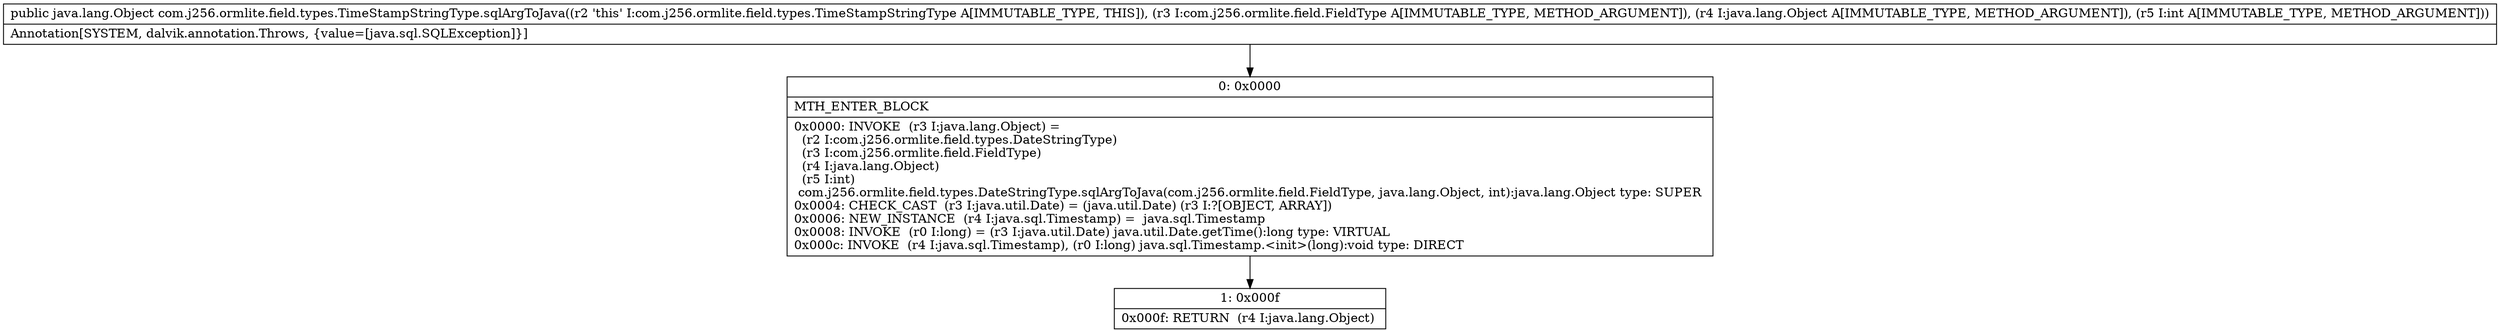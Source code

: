 digraph "CFG forcom.j256.ormlite.field.types.TimeStampStringType.sqlArgToJava(Lcom\/j256\/ormlite\/field\/FieldType;Ljava\/lang\/Object;I)Ljava\/lang\/Object;" {
Node_0 [shape=record,label="{0\:\ 0x0000|MTH_ENTER_BLOCK\l|0x0000: INVOKE  (r3 I:java.lang.Object) = \l  (r2 I:com.j256.ormlite.field.types.DateStringType)\l  (r3 I:com.j256.ormlite.field.FieldType)\l  (r4 I:java.lang.Object)\l  (r5 I:int)\l com.j256.ormlite.field.types.DateStringType.sqlArgToJava(com.j256.ormlite.field.FieldType, java.lang.Object, int):java.lang.Object type: SUPER \l0x0004: CHECK_CAST  (r3 I:java.util.Date) = (java.util.Date) (r3 I:?[OBJECT, ARRAY]) \l0x0006: NEW_INSTANCE  (r4 I:java.sql.Timestamp) =  java.sql.Timestamp \l0x0008: INVOKE  (r0 I:long) = (r3 I:java.util.Date) java.util.Date.getTime():long type: VIRTUAL \l0x000c: INVOKE  (r4 I:java.sql.Timestamp), (r0 I:long) java.sql.Timestamp.\<init\>(long):void type: DIRECT \l}"];
Node_1 [shape=record,label="{1\:\ 0x000f|0x000f: RETURN  (r4 I:java.lang.Object) \l}"];
MethodNode[shape=record,label="{public java.lang.Object com.j256.ormlite.field.types.TimeStampStringType.sqlArgToJava((r2 'this' I:com.j256.ormlite.field.types.TimeStampStringType A[IMMUTABLE_TYPE, THIS]), (r3 I:com.j256.ormlite.field.FieldType A[IMMUTABLE_TYPE, METHOD_ARGUMENT]), (r4 I:java.lang.Object A[IMMUTABLE_TYPE, METHOD_ARGUMENT]), (r5 I:int A[IMMUTABLE_TYPE, METHOD_ARGUMENT]))  | Annotation[SYSTEM, dalvik.annotation.Throws, \{value=[java.sql.SQLException]\}]\l}"];
MethodNode -> Node_0;
Node_0 -> Node_1;
}

